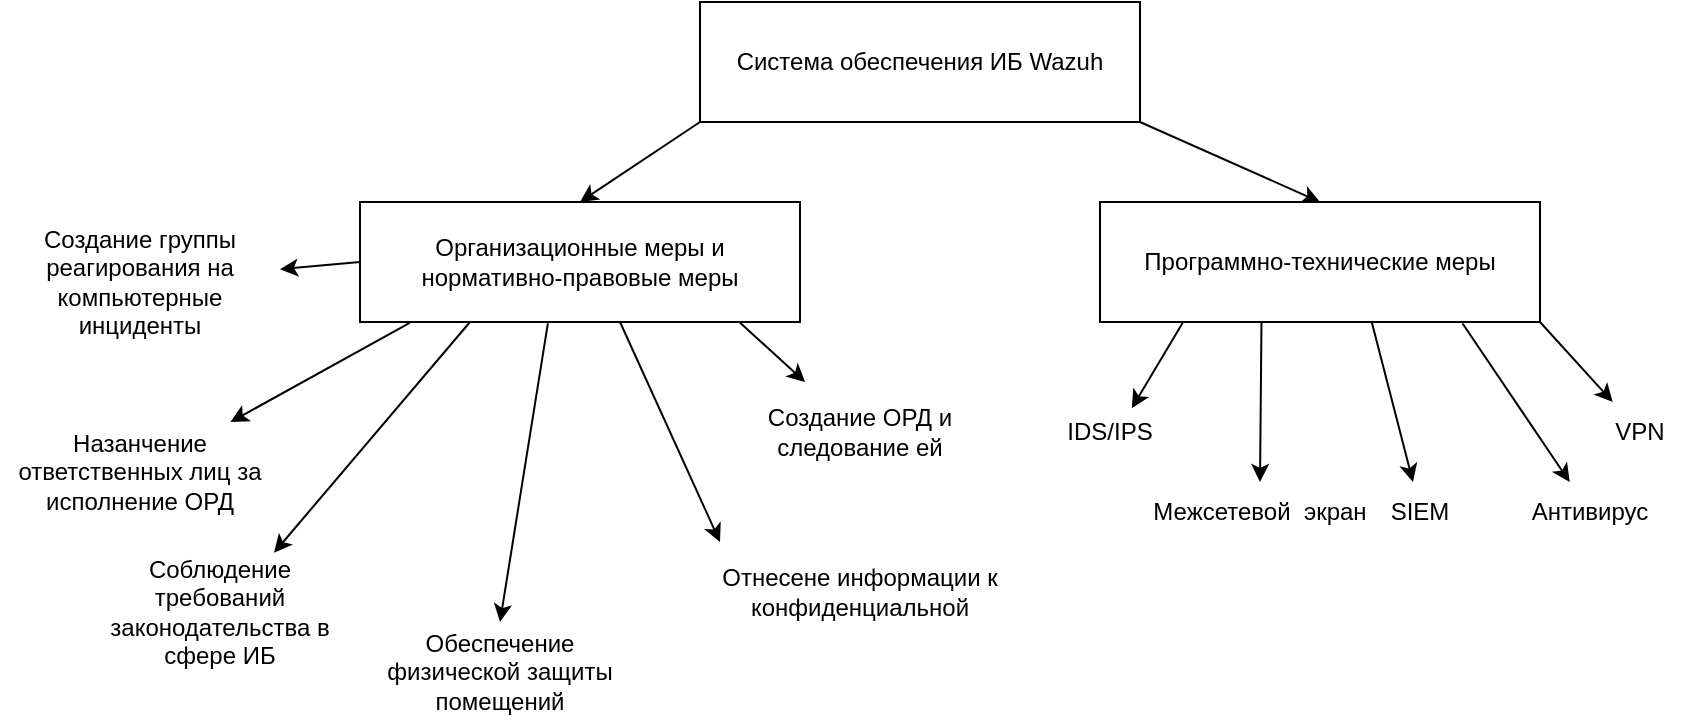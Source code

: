 <mxfile version="22.1.2" type="device">
  <diagram name="Страница — 1" id="6WxqK60_AjtF9smCt28M">
    <mxGraphModel dx="2043" dy="561" grid="1" gridSize="10" guides="1" tooltips="1" connect="1" arrows="1" fold="1" page="1" pageScale="1" pageWidth="827" pageHeight="1169" math="0" shadow="0">
      <root>
        <mxCell id="0" />
        <mxCell id="1" parent="0" />
        <mxCell id="_ABfDpTfLsZggSE8B6Dx-1" value="Система обеспечения ИБ Wazuh" style="rounded=0;whiteSpace=wrap;html=1;" vertex="1" parent="1">
          <mxGeometry x="320" y="30" width="220" height="60" as="geometry" />
        </mxCell>
        <mxCell id="_ABfDpTfLsZggSE8B6Dx-2" value="" style="endArrow=classic;html=1;rounded=0;exitX=0;exitY=1;exitDx=0;exitDy=0;entryX=0.5;entryY=0;entryDx=0;entryDy=0;" edge="1" parent="1" source="_ABfDpTfLsZggSE8B6Dx-1" target="_ABfDpTfLsZggSE8B6Dx-3">
          <mxGeometry width="50" height="50" relative="1" as="geometry">
            <mxPoint x="270" y="170" as="sourcePoint" />
            <mxPoint x="270" y="130" as="targetPoint" />
          </mxGeometry>
        </mxCell>
        <mxCell id="_ABfDpTfLsZggSE8B6Dx-3" value="Организационные меры и нормативно-правовые меры" style="rounded=0;whiteSpace=wrap;html=1;" vertex="1" parent="1">
          <mxGeometry x="150" y="130" width="220" height="60" as="geometry" />
        </mxCell>
        <mxCell id="_ABfDpTfLsZggSE8B6Dx-4" value="Создание группы реагирования на компьютерные инциденты" style="text;html=1;strokeColor=none;fillColor=none;align=center;verticalAlign=middle;whiteSpace=wrap;rounded=0;" vertex="1" parent="1">
          <mxGeometry x="-30" y="145" width="140" height="50" as="geometry" />
        </mxCell>
        <mxCell id="_ABfDpTfLsZggSE8B6Dx-5" value="Назанчение ответственных лиц за исполнение ОРД" style="text;html=1;strokeColor=none;fillColor=none;align=center;verticalAlign=middle;whiteSpace=wrap;rounded=0;" vertex="1" parent="1">
          <mxGeometry x="-30" y="240" width="140" height="50" as="geometry" />
        </mxCell>
        <mxCell id="_ABfDpTfLsZggSE8B6Dx-6" value="Соблюдение требований законодательства в сфере ИБ" style="text;html=1;strokeColor=none;fillColor=none;align=center;verticalAlign=middle;whiteSpace=wrap;rounded=0;" vertex="1" parent="1">
          <mxGeometry x="10" y="310" width="140" height="50" as="geometry" />
        </mxCell>
        <mxCell id="_ABfDpTfLsZggSE8B6Dx-7" value="Обеспечение физической защиты помещений" style="text;html=1;strokeColor=none;fillColor=none;align=center;verticalAlign=middle;whiteSpace=wrap;rounded=0;" vertex="1" parent="1">
          <mxGeometry x="150" y="340" width="140" height="50" as="geometry" />
        </mxCell>
        <mxCell id="_ABfDpTfLsZggSE8B6Dx-8" value="Отнесене информации к конфиденциальной" style="text;html=1;strokeColor=none;fillColor=none;align=center;verticalAlign=middle;whiteSpace=wrap;rounded=0;" vertex="1" parent="1">
          <mxGeometry x="330" y="300" width="140" height="50" as="geometry" />
        </mxCell>
        <mxCell id="_ABfDpTfLsZggSE8B6Dx-9" value="Создание ОРД и следование ей" style="text;html=1;strokeColor=none;fillColor=none;align=center;verticalAlign=middle;whiteSpace=wrap;rounded=0;" vertex="1" parent="1">
          <mxGeometry x="330" y="220" width="140" height="50" as="geometry" />
        </mxCell>
        <mxCell id="_ABfDpTfLsZggSE8B6Dx-10" value="Программно-технические меры" style="rounded=0;whiteSpace=wrap;html=1;" vertex="1" parent="1">
          <mxGeometry x="520" y="130" width="220" height="60" as="geometry" />
        </mxCell>
        <mxCell id="_ABfDpTfLsZggSE8B6Dx-11" value="IDS/IPS" style="text;html=1;strokeColor=none;fillColor=none;align=center;verticalAlign=middle;whiteSpace=wrap;rounded=0;" vertex="1" parent="1">
          <mxGeometry x="480" y="235" width="90" height="20" as="geometry" />
        </mxCell>
        <mxCell id="_ABfDpTfLsZggSE8B6Dx-12" value="Межсетевой&amp;nbsp; экран" style="text;html=1;strokeColor=none;fillColor=none;align=center;verticalAlign=middle;whiteSpace=wrap;rounded=0;" vertex="1" parent="1">
          <mxGeometry x="540" y="270" width="120" height="30" as="geometry" />
        </mxCell>
        <mxCell id="_ABfDpTfLsZggSE8B6Dx-13" value="SIEM" style="text;html=1;strokeColor=none;fillColor=none;align=center;verticalAlign=middle;whiteSpace=wrap;rounded=0;" vertex="1" parent="1">
          <mxGeometry x="640" y="270" width="80" height="30" as="geometry" />
        </mxCell>
        <mxCell id="_ABfDpTfLsZggSE8B6Dx-14" value="Антивирус" style="text;html=1;strokeColor=none;fillColor=none;align=center;verticalAlign=middle;whiteSpace=wrap;rounded=0;" vertex="1" parent="1">
          <mxGeometry x="720" y="270" width="90" height="30" as="geometry" />
        </mxCell>
        <mxCell id="_ABfDpTfLsZggSE8B6Dx-15" value="" style="endArrow=classic;html=1;rounded=0;exitX=1;exitY=1;exitDx=0;exitDy=0;entryX=0.5;entryY=0;entryDx=0;entryDy=0;" edge="1" parent="1" source="_ABfDpTfLsZggSE8B6Dx-1" target="_ABfDpTfLsZggSE8B6Dx-10">
          <mxGeometry width="50" height="50" relative="1" as="geometry">
            <mxPoint x="580" y="120" as="sourcePoint" />
            <mxPoint x="630" y="70" as="targetPoint" />
          </mxGeometry>
        </mxCell>
        <mxCell id="_ABfDpTfLsZggSE8B6Dx-17" value="" style="endArrow=classic;html=1;rounded=0;exitX=0;exitY=0.5;exitDx=0;exitDy=0;" edge="1" parent="1" source="_ABfDpTfLsZggSE8B6Dx-3" target="_ABfDpTfLsZggSE8B6Dx-4">
          <mxGeometry width="50" height="50" relative="1" as="geometry">
            <mxPoint x="150" y="300" as="sourcePoint" />
            <mxPoint x="200" y="250" as="targetPoint" />
          </mxGeometry>
        </mxCell>
        <mxCell id="_ABfDpTfLsZggSE8B6Dx-18" value="" style="endArrow=classic;html=1;rounded=0;exitX=0.113;exitY=1.008;exitDx=0;exitDy=0;exitPerimeter=0;" edge="1" parent="1" source="_ABfDpTfLsZggSE8B6Dx-3" target="_ABfDpTfLsZggSE8B6Dx-5">
          <mxGeometry width="50" height="50" relative="1" as="geometry">
            <mxPoint x="200" y="290" as="sourcePoint" />
            <mxPoint x="250" y="240" as="targetPoint" />
          </mxGeometry>
        </mxCell>
        <mxCell id="_ABfDpTfLsZggSE8B6Dx-19" value="" style="endArrow=classic;html=1;rounded=0;exitX=0.25;exitY=1;exitDx=0;exitDy=0;entryX=0.693;entryY=-0.093;entryDx=0;entryDy=0;entryPerimeter=0;" edge="1" parent="1" source="_ABfDpTfLsZggSE8B6Dx-3" target="_ABfDpTfLsZggSE8B6Dx-6">
          <mxGeometry width="50" height="50" relative="1" as="geometry">
            <mxPoint x="260" y="300" as="sourcePoint" />
            <mxPoint x="310" y="250" as="targetPoint" />
          </mxGeometry>
        </mxCell>
        <mxCell id="_ABfDpTfLsZggSE8B6Dx-20" value="" style="endArrow=classic;html=1;rounded=0;exitX=0.427;exitY=1.011;exitDx=0;exitDy=0;exitPerimeter=0;entryX=0.5;entryY=0;entryDx=0;entryDy=0;" edge="1" parent="1" source="_ABfDpTfLsZggSE8B6Dx-3" target="_ABfDpTfLsZggSE8B6Dx-7">
          <mxGeometry width="50" height="50" relative="1" as="geometry">
            <mxPoint x="270" y="290" as="sourcePoint" />
            <mxPoint x="320" y="240" as="targetPoint" />
          </mxGeometry>
        </mxCell>
        <mxCell id="_ABfDpTfLsZggSE8B6Dx-22" value="" style="endArrow=classic;html=1;rounded=0;entryX=0;entryY=0;entryDx=0;entryDy=0;" edge="1" parent="1" target="_ABfDpTfLsZggSE8B6Dx-8">
          <mxGeometry width="50" height="50" relative="1" as="geometry">
            <mxPoint x="280" y="190" as="sourcePoint" />
            <mxPoint x="330" y="220" as="targetPoint" />
          </mxGeometry>
        </mxCell>
        <mxCell id="_ABfDpTfLsZggSE8B6Dx-23" value="" style="endArrow=classic;html=1;rounded=0;exitX=0.862;exitY=1;exitDx=0;exitDy=0;exitPerimeter=0;" edge="1" parent="1" source="_ABfDpTfLsZggSE8B6Dx-3" target="_ABfDpTfLsZggSE8B6Dx-9">
          <mxGeometry width="50" height="50" relative="1" as="geometry">
            <mxPoint x="350" y="410" as="sourcePoint" />
            <mxPoint x="400" y="360" as="targetPoint" />
          </mxGeometry>
        </mxCell>
        <mxCell id="_ABfDpTfLsZggSE8B6Dx-26" value="VPN" style="text;html=1;strokeColor=none;fillColor=none;align=center;verticalAlign=middle;whiteSpace=wrap;rounded=0;" vertex="1" parent="1">
          <mxGeometry x="770" y="230" width="40" height="30" as="geometry" />
        </mxCell>
        <mxCell id="_ABfDpTfLsZggSE8B6Dx-27" value="" style="endArrow=classic;html=1;rounded=0;exitX=0.188;exitY=1.007;exitDx=0;exitDy=0;exitPerimeter=0;entryX=0.621;entryY=-0.096;entryDx=0;entryDy=0;entryPerimeter=0;" edge="1" parent="1" source="_ABfDpTfLsZggSE8B6Dx-10" target="_ABfDpTfLsZggSE8B6Dx-11">
          <mxGeometry width="50" height="50" relative="1" as="geometry">
            <mxPoint x="560" y="250" as="sourcePoint" />
            <mxPoint x="610" y="200" as="targetPoint" />
          </mxGeometry>
        </mxCell>
        <mxCell id="_ABfDpTfLsZggSE8B6Dx-28" value="" style="endArrow=classic;html=1;rounded=0;exitX=0.367;exitY=1.001;exitDx=0;exitDy=0;exitPerimeter=0;entryX=0.5;entryY=0;entryDx=0;entryDy=0;" edge="1" parent="1" source="_ABfDpTfLsZggSE8B6Dx-10" target="_ABfDpTfLsZggSE8B6Dx-12">
          <mxGeometry width="50" height="50" relative="1" as="geometry">
            <mxPoint x="600" y="260" as="sourcePoint" />
            <mxPoint x="650" y="210" as="targetPoint" />
          </mxGeometry>
        </mxCell>
        <mxCell id="_ABfDpTfLsZggSE8B6Dx-29" value="" style="endArrow=classic;html=1;rounded=0;exitX=0.618;exitY=1.007;exitDx=0;exitDy=0;exitPerimeter=0;entryX=0.456;entryY=-0.001;entryDx=0;entryDy=0;entryPerimeter=0;" edge="1" parent="1" source="_ABfDpTfLsZggSE8B6Dx-10" target="_ABfDpTfLsZggSE8B6Dx-13">
          <mxGeometry width="50" height="50" relative="1" as="geometry">
            <mxPoint x="640" y="260" as="sourcePoint" />
            <mxPoint x="690" y="210" as="targetPoint" />
          </mxGeometry>
        </mxCell>
        <mxCell id="_ABfDpTfLsZggSE8B6Dx-30" value="" style="endArrow=classic;html=1;rounded=0;exitX=0.824;exitY=1.013;exitDx=0;exitDy=0;exitPerimeter=0;" edge="1" parent="1" source="_ABfDpTfLsZggSE8B6Dx-10" target="_ABfDpTfLsZggSE8B6Dx-14">
          <mxGeometry width="50" height="50" relative="1" as="geometry">
            <mxPoint x="710" y="270" as="sourcePoint" />
            <mxPoint x="760" y="220" as="targetPoint" />
          </mxGeometry>
        </mxCell>
        <mxCell id="_ABfDpTfLsZggSE8B6Dx-31" value="" style="endArrow=classic;html=1;rounded=0;exitX=1;exitY=1;exitDx=0;exitDy=0;" edge="1" parent="1" source="_ABfDpTfLsZggSE8B6Dx-10" target="_ABfDpTfLsZggSE8B6Dx-26">
          <mxGeometry width="50" height="50" relative="1" as="geometry">
            <mxPoint x="760" y="230" as="sourcePoint" />
            <mxPoint x="810" y="180" as="targetPoint" />
          </mxGeometry>
        </mxCell>
      </root>
    </mxGraphModel>
  </diagram>
</mxfile>
